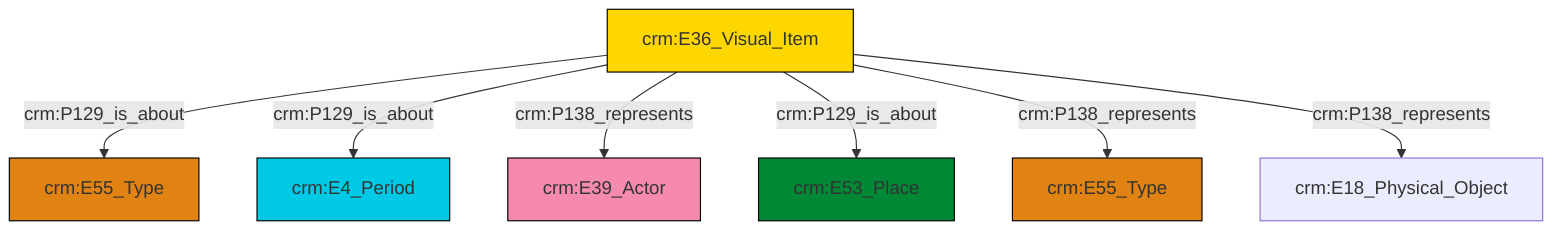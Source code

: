 graph TD
classDef Literal fill:#f2f2f2,stroke:#000000;
classDef CRM_Entity fill:#FFFFFF,stroke:#000000;
classDef Temporal_Entity fill:#00C9E6, stroke:#000000;
classDef Type fill:#E18312, stroke:#000000;
classDef Time-Span fill:#2C9C91, stroke:#000000;
classDef Appellation fill:#FFEB7F, stroke:#000000;
classDef Place fill:#008836, stroke:#000000;
classDef Persistent_Item fill:#B266B2, stroke:#000000;
classDef Conceptual_Object fill:#FFD700, stroke:#000000;
classDef Physical_Thing fill:#D2B48C, stroke:#000000;
classDef Actor fill:#f58aad, stroke:#000000;
classDef PC_Classes fill:#4ce600, stroke:#000000;
classDef Multi fill:#cccccc,stroke:#000000;

0["crm:E36_Visual_Item"]:::Conceptual_Object -->|crm:P129_is_about| 4["crm:E55_Type"]:::Type
0["crm:E36_Visual_Item"]:::Conceptual_Object -->|crm:P129_is_about| 7["crm:E4_Period"]:::Temporal_Entity
0["crm:E36_Visual_Item"]:::Conceptual_Object -->|crm:P138_represents| 5["crm:E39_Actor"]:::Actor
0["crm:E36_Visual_Item"]:::Conceptual_Object -->|crm:P129_is_about| 2["crm:E53_Place"]:::Place
0["crm:E36_Visual_Item"]:::Conceptual_Object -->|crm:P138_represents| 9["crm:E55_Type"]:::Type
0["crm:E36_Visual_Item"]:::Conceptual_Object -->|crm:P138_represents| 12["crm:E18_Physical_Object"]:::Default